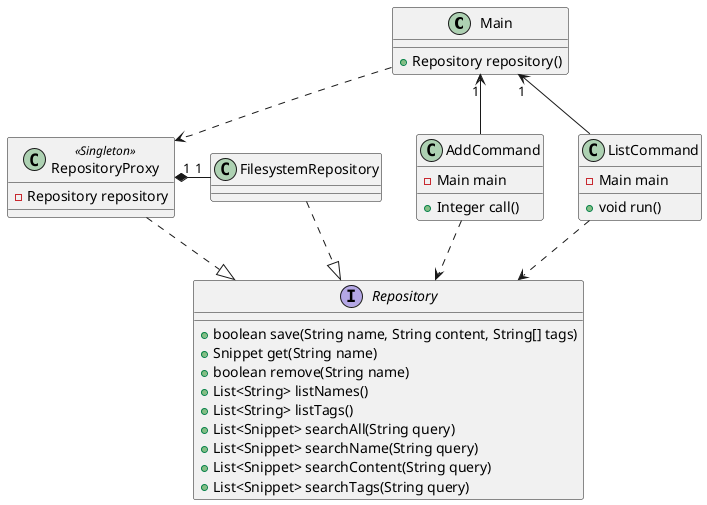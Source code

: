 @startuml

' Unidirectional association, we're storing the parent
Main "1" <-- AddCommand
Main "1" <-- ListCommand

' Implementation
RepositoryProxy ..|> Repository
FilesystemRepository ..|> Repository

' Dependency, we're not storing the Repository
AddCommand ..> Repository
ListCommand ..> Repository

' Dependency, we're not storing the RepositoryProxy
Main .> RepositoryProxy

' Composition, we're storing a FilesystemRepository instance
RepositoryProxy "1" *- "1" FilesystemRepository

class AddCommand {
    - Main main
    + Integer call()
}

class ListCommand {
    - Main main
    + void run()
}

class Main {
    + Repository repository()
}

interface Repository {
    + boolean save(String name, String content, String[] tags)
    + Snippet get(String name)
    + boolean remove(String name)
    + List<String> listNames()
    + List<String> listTags()
    + List<Snippet> searchAll(String query)
    + List<Snippet> searchName(String query)
    + List<Snippet> searchContent(String query)
    + List<Snippet> searchTags(String query)
}

class RepositoryProxy << Singleton >> {
    - Repository repository
}

class FilesystemRepository

@enduml